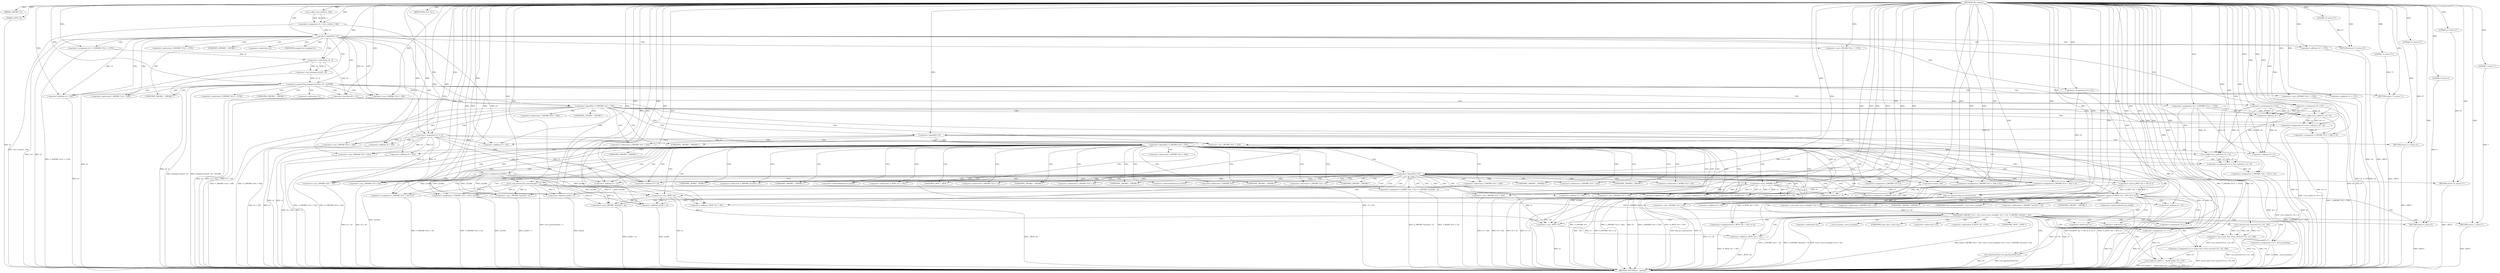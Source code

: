 digraph tftp_connect {  
"1000111" [label = "(METHOD,tftp_connect)" ]
"1000389" [label = "(METHOD_RETURN,int __fastcall)" ]
"1000112" [label = "(PARAM,_DWORD *a1)" ]
"1000113" [label = "(PARAM,_BYTE *a2)" ]
"1000125" [label = "(<operator>.assignment,v4 = Curl_ccalloc(1, 336))" ]
"1000127" [label = "(Curl_ccalloc,Curl_ccalloc(1, 336))" ]
"1000130" [label = "(<operator>.assignment,a1[188] = v4)" ]
"1000136" [label = "(<operator>.logicalNot,!v4)" ]
"1000138" [label = "(RETURN,return 27;,return 27;)" ]
"1000139" [label = "(LITERAL,27,return 27;)" ]
"1000140" [label = "(<operator>.assignment,v5 = v4)" ]
"1000143" [label = "(<operator>.assignment,v6 = *(_DWORD *)(*a1 + 1576))" ]
"1000146" [label = "(<operator>.cast,(_DWORD *)(*a1 + 1576))" ]
"1000148" [label = "(<operator>.addition,*a1 + 1576)" ]
"1000153" [label = "(IDENTIFIER,v6,if ( v6 ))" ]
"1000156" [label = "(<operator>.greaterThan,(unsigned int)(v6 - 8) > 0xFFB0)" ]
"1000157" [label = "(<operator>.cast,(unsigned int)(v6 - 8))" ]
"1000159" [label = "(<operator>.subtraction,v6 - 8)" ]
"1000163" [label = "(RETURN,return 71;,return 71;)" ]
"1000164" [label = "(LITERAL,71,return 71;)" ]
"1000165" [label = "(<operator>.assignment,v8 = *(_DWORD *)(*a1 + 1576))" ]
"1000168" [label = "(<operator>.cast,(_DWORD *)(*a1 + 1576))" ]
"1000170" [label = "(<operator>.addition,*a1 + 1576)" ]
"1000175" [label = "(<operator>.lessThan,v6 < 512)" ]
"1000178" [label = "(<operator>.assignment,v8 = 512)" ]
"1000183" [label = "(<operator>.assignment,v6 = 512)" ]
"1000186" [label = "(<operator>.assignment,v8 = 512)" ]
"1000190" [label = "(<operator>.logicalNot,!*(_DWORD *)(v4 + 328))" ]
"1000192" [label = "(<operator>.cast,(_DWORD *)(v4 + 328))" ]
"1000194" [label = "(<operator>.addition,v4 + 328)" ]
"1000198" [label = "(<operator>.assignment,v9 = Curl_ccalloc(1u, v8 + 4))" ]
"1000200" [label = "(Curl_ccalloc,Curl_ccalloc(1u, v8 + 4))" ]
"1000202" [label = "(<operator>.addition,v8 + 4)" ]
"1000205" [label = "(<operator>.assignment,*(_DWORD *)(v5 + 328) = v9)" ]
"1000207" [label = "(<operator>.cast,(_DWORD *)(v5 + 328))" ]
"1000209" [label = "(<operator>.addition,v5 + 328)" ]
"1000214" [label = "(<operator>.logicalNot,!v9)" ]
"1000216" [label = "(RETURN,return 27;,return 27;)" ]
"1000217" [label = "(LITERAL,27,return 27;)" ]
"1000219" [label = "(<operator>.logicalNot,!*(_DWORD *)(v5 + 332))" ]
"1000221" [label = "(<operator>.cast,(_DWORD *)(v5 + 332))" ]
"1000223" [label = "(<operator>.addition,v5 + 332)" ]
"1000227" [label = "(<operator>.assignment,v10 = Curl_ccalloc(1u, v8 + 4))" ]
"1000229" [label = "(Curl_ccalloc,Curl_ccalloc(1u, v8 + 4))" ]
"1000231" [label = "(<operator>.addition,v8 + 4)" ]
"1000234" [label = "(<operator>.assignment,*(_DWORD *)(v5 + 332) = v10)" ]
"1000236" [label = "(<operator>.cast,(_DWORD *)(v5 + 332))" ]
"1000238" [label = "(<operator>.addition,v5 + 332)" ]
"1000243" [label = "(<operator>.logicalNot,!v10)" ]
"1000245" [label = "(RETURN,return 27;,return 27;)" ]
"1000246" [label = "(LITERAL,27,return 27;)" ]
"1000247" [label = "(Curl_conncontrol,Curl_conncontrol(a1, 1))" ]
"1000250" [label = "(<operator>.assignment,*(_DWORD *)(v5 + 16) = a1)" ]
"1000252" [label = "(<operator>.cast,(_DWORD *)(v5 + 16))" ]
"1000254" [label = "(<operator>.addition,v5 + 16)" ]
"1000258" [label = "(<operator>.assignment,*(_DWORD *)(v5 + 20) = a1[105])" ]
"1000260" [label = "(<operator>.cast,(_DWORD *)(v5 + 20))" ]
"1000262" [label = "(<operator>.addition,v5 + 20)" ]
"1000268" [label = "(<operator>.assignment,*(_DWORD *)v5 = 0)" ]
"1000270" [label = "(<operator>.cast,(_DWORD *)v5)" ]
"1000274" [label = "(<operator>.assignment,*(_DWORD *)(v5 + 8) = -100)" ]
"1000276" [label = "(<operator>.cast,(_DWORD *)(v5 + 8))" ]
"1000278" [label = "(<operator>.addition,v5 + 8)" ]
"1000281" [label = "(<operator>.minus,-100)" ]
"1000283" [label = "(<operator>.assignment,*(_DWORD *)(v5 + 320) = 512)" ]
"1000285" [label = "(<operator>.cast,(_DWORD *)(v5 + 320))" ]
"1000287" [label = "(<operator>.addition,v5 + 320)" ]
"1000291" [label = "(<operator>.assignment,*(_DWORD *)(v5 + 324) = v6)" ]
"1000293" [label = "(<operator>.cast,(_DWORD *)(v5 + 324))" ]
"1000295" [label = "(<operator>.addition,v5 + 324)" ]
"1000299" [label = "(<operator>.assignment,*(_WORD *)(v5 + 52) = *(_DWORD *)(a1[20] + 4))" ]
"1000301" [label = "(<operator>.cast,(_WORD *)(v5 + 52))" ]
"1000303" [label = "(<operator>.addition,v5 + 52)" ]
"1000307" [label = "(<operator>.cast,(_DWORD *)(a1[20] + 4))" ]
"1000309" [label = "(<operator>.addition,a1[20] + 4)" ]
"1000314" [label = "(tftp_set_timeouts,tftp_set_timeouts(v5))" ]
"1000317" [label = "(<operator>.equals,(*((_BYTE *)a1 + 591) & 2) == 0)" ]
"1000318" [label = "(<operator>.and,*((_BYTE *)a1 + 591) & 2)" ]
"1000320" [label = "(<operator>.addition,(_BYTE *)a1 + 591)" ]
"1000321" [label = "(<operator>.cast,(_BYTE *)a1)" ]
"1000329" [label = "(bind,bind(*(_DWORD *)(v5 + 20), (const struct sockaddr *)(v5 + 52), *(_DWORD *)(a1[20] + 16)))" ]
"1000331" [label = "(<operator>.cast,(_DWORD *)(v5 + 20))" ]
"1000333" [label = "(<operator>.addition,v5 + 20)" ]
"1000336" [label = "(<operator>.cast,(const struct sockaddr *)(v5 + 52))" ]
"1000338" [label = "(<operator>.addition,v5 + 52)" ]
"1000342" [label = "(<operator>.cast,(_DWORD *)(a1[20] + 16))" ]
"1000344" [label = "(<operator>.addition,a1[20] + 16)" ]
"1000350" [label = "(<operator>.assignment,v11 = *a1)" ]
"1000354" [label = "(<operator>.assignment,v12 = _errno_location())" ]
"1000357" [label = "(<operator>.assignment,v13 = (const char *)Curl_strerror(*v12, v14, 128))" ]
"1000359" [label = "(<operator>.cast,(const char *)Curl_strerror(*v12, v14, 128))" ]
"1000361" [label = "(Curl_strerror,Curl_strerror(*v12, v14, 128))" ]
"1000366" [label = "(Curl_failf,Curl_failf(v11, \"bind() failed; %s\", v13))" ]
"1000370" [label = "(RETURN,return 7;,return 7;)" ]
"1000371" [label = "(LITERAL,7,return 7;)" ]
"1000372" [label = "(<operators>.assignmentOr,*((_BYTE *)a1 + 591) |= 2u)" ]
"1000374" [label = "(<operator>.addition,(_BYTE *)a1 + 591)" ]
"1000375" [label = "(<operator>.cast,(_BYTE *)a1)" ]
"1000380" [label = "(Curl_pgrsStartNow,Curl_pgrsStartNow(*a1))" ]
"1000383" [label = "(<operator>.assignment,*a2 = 1)" ]
"1000387" [label = "(RETURN,return 0;,return 0;)" ]
"1000388" [label = "(LITERAL,0,return 0;)" ]
"1000145" [label = "(<operator>.indirection,*(_DWORD *)(*a1 + 1576))" ]
"1000147" [label = "(UNKNOWN,_DWORD *,_DWORD *)" ]
"1000149" [label = "(<operator>.indirection,*a1)" ]
"1000158" [label = "(UNKNOWN,unsigned int,unsigned int)" ]
"1000167" [label = "(<operator>.indirection,*(_DWORD *)(*a1 + 1576))" ]
"1000169" [label = "(UNKNOWN,_DWORD *,_DWORD *)" ]
"1000171" [label = "(<operator>.indirection,*a1)" ]
"1000191" [label = "(<operator>.indirection,*(_DWORD *)(v4 + 328))" ]
"1000193" [label = "(UNKNOWN,_DWORD *,_DWORD *)" ]
"1000206" [label = "(<operator>.indirection,*(_DWORD *)(v5 + 328))" ]
"1000208" [label = "(UNKNOWN,_DWORD *,_DWORD *)" ]
"1000220" [label = "(<operator>.indirection,*(_DWORD *)(v5 + 332))" ]
"1000222" [label = "(UNKNOWN,_DWORD *,_DWORD *)" ]
"1000235" [label = "(<operator>.indirection,*(_DWORD *)(v5 + 332))" ]
"1000237" [label = "(UNKNOWN,_DWORD *,_DWORD *)" ]
"1000251" [label = "(<operator>.indirection,*(_DWORD *)(v5 + 16))" ]
"1000253" [label = "(UNKNOWN,_DWORD *,_DWORD *)" ]
"1000259" [label = "(<operator>.indirection,*(_DWORD *)(v5 + 20))" ]
"1000261" [label = "(UNKNOWN,_DWORD *,_DWORD *)" ]
"1000265" [label = "(<operator>.indirectIndexAccess,a1[105])" ]
"1000269" [label = "(<operator>.indirection,*(_DWORD *)v5)" ]
"1000271" [label = "(UNKNOWN,_DWORD *,_DWORD *)" ]
"1000275" [label = "(<operator>.indirection,*(_DWORD *)(v5 + 8))" ]
"1000277" [label = "(UNKNOWN,_DWORD *,_DWORD *)" ]
"1000284" [label = "(<operator>.indirection,*(_DWORD *)(v5 + 320))" ]
"1000286" [label = "(UNKNOWN,_DWORD *,_DWORD *)" ]
"1000292" [label = "(<operator>.indirection,*(_DWORD *)(v5 + 324))" ]
"1000294" [label = "(UNKNOWN,_DWORD *,_DWORD *)" ]
"1000300" [label = "(<operator>.indirection,*(_WORD *)(v5 + 52))" ]
"1000302" [label = "(UNKNOWN,_WORD *,_WORD *)" ]
"1000306" [label = "(<operator>.indirection,*(_DWORD *)(a1[20] + 4))" ]
"1000308" [label = "(UNKNOWN,_DWORD *,_DWORD *)" ]
"1000310" [label = "(<operator>.indirectIndexAccess,a1[20])" ]
"1000319" [label = "(<operator>.indirection,*((_BYTE *)a1 + 591))" ]
"1000322" [label = "(UNKNOWN,_BYTE *,_BYTE *)" ]
"1000330" [label = "(<operator>.indirection,*(_DWORD *)(v5 + 20))" ]
"1000332" [label = "(UNKNOWN,_DWORD *,_DWORD *)" ]
"1000337" [label = "(UNKNOWN,const struct sockaddr *,const struct sockaddr *)" ]
"1000341" [label = "(<operator>.indirection,*(_DWORD *)(a1[20] + 16))" ]
"1000343" [label = "(UNKNOWN,_DWORD *,_DWORD *)" ]
"1000345" [label = "(<operator>.indirectIndexAccess,a1[20])" ]
"1000352" [label = "(<operator>.indirection,*a1)" ]
"1000356" [label = "(_errno_location,_errno_location())" ]
"1000360" [label = "(UNKNOWN,const char *,const char *)" ]
"1000362" [label = "(<operator>.indirection,*v12)" ]
"1000373" [label = "(<operator>.indirection,*((_BYTE *)a1 + 591))" ]
"1000376" [label = "(UNKNOWN,_BYTE *,_BYTE *)" ]
"1000381" [label = "(<operator>.indirection,*a1)" ]
"1000384" [label = "(<operator>.indirection,*a2)" ]
  "1000216" -> "1000389"  [ label = "DDG: <RET>"] 
  "1000138" -> "1000389"  [ label = "DDG: <RET>"] 
  "1000370" -> "1000389"  [ label = "DDG: <RET>"] 
  "1000163" -> "1000389"  [ label = "DDG: <RET>"] 
  "1000165" -> "1000389"  [ label = "DDG: *(_DWORD *)(*a1 + 1576)"] 
  "1000136" -> "1000389"  [ label = "DDG: !v4"] 
  "1000243" -> "1000389"  [ label = "DDG: !v10"] 
  "1000192" -> "1000389"  [ label = "DDG: v4 + 328"] 
  "1000198" -> "1000389"  [ label = "DDG: Curl_ccalloc(1u, v8 + 4)"] 
  "1000293" -> "1000389"  [ label = "DDG: v5 + 324"] 
  "1000113" -> "1000389"  [ label = "DDG: a2"] 
  "1000190" -> "1000389"  [ label = "DDG: *(_DWORD *)(v4 + 328)"] 
  "1000202" -> "1000389"  [ label = "DDG: v8"] 
  "1000125" -> "1000389"  [ label = "DDG: Curl_ccalloc(1, 336)"] 
  "1000350" -> "1000389"  [ label = "DDG: *a1"] 
  "1000221" -> "1000389"  [ label = "DDG: v5 + 332"] 
  "1000238" -> "1000389"  [ label = "DDG: v5"] 
  "1000165" -> "1000389"  [ label = "DDG: v8"] 
  "1000243" -> "1000389"  [ label = "DDG: v10"] 
  "1000342" -> "1000389"  [ label = "DDG: a1[20] + 16"] 
  "1000329" -> "1000389"  [ label = "DDG: *(_DWORD *)(v5 + 20)"] 
  "1000258" -> "1000389"  [ label = "DDG: *(_DWORD *)(v5 + 20)"] 
  "1000318" -> "1000389"  [ label = "DDG: *((_BYTE *)a1 + 591)"] 
  "1000320" -> "1000389"  [ label = "DDG: (_BYTE *)a1"] 
  "1000268" -> "1000389"  [ label = "DDG: *(_DWORD *)v5"] 
  "1000258" -> "1000389"  [ label = "DDG: a1[105]"] 
  "1000140" -> "1000389"  [ label = "DDG: v4"] 
  "1000183" -> "1000389"  [ label = "DDG: v6"] 
  "1000156" -> "1000389"  [ label = "DDG: (unsigned int)(v6 - 8)"] 
  "1000321" -> "1000389"  [ label = "DDG: a1"] 
  "1000361" -> "1000389"  [ label = "DDG: v14"] 
  "1000366" -> "1000389"  [ label = "DDG: v13"] 
  "1000227" -> "1000389"  [ label = "DDG: Curl_ccalloc(1u, v8 + 4)"] 
  "1000380" -> "1000389"  [ label = "DDG: Curl_pgrsStartNow(*a1)"] 
  "1000354" -> "1000389"  [ label = "DDG: v12"] 
  "1000291" -> "1000389"  [ label = "DDG: v6"] 
  "1000354" -> "1000389"  [ label = "DDG: _errno_location()"] 
  "1000383" -> "1000389"  [ label = "DDG: *a2"] 
  "1000136" -> "1000389"  [ label = "DDG: v4"] 
  "1000219" -> "1000389"  [ label = "DDG: *(_DWORD *)(v5 + 332)"] 
  "1000214" -> "1000389"  [ label = "DDG: !v9"] 
  "1000329" -> "1000389"  [ label = "DDG: *(_DWORD *)(a1[20] + 16)"] 
  "1000291" -> "1000389"  [ label = "DDG: *(_DWORD *)(v5 + 324)"] 
  "1000148" -> "1000389"  [ label = "DDG: *a1"] 
  "1000344" -> "1000389"  [ label = "DDG: a1[20]"] 
  "1000309" -> "1000389"  [ label = "DDG: a1[20]"] 
  "1000146" -> "1000389"  [ label = "DDG: *a1 + 1576"] 
  "1000247" -> "1000389"  [ label = "DDG: Curl_conncontrol(a1, 1)"] 
  "1000190" -> "1000389"  [ label = "DDG: !*(_DWORD *)(v4 + 328)"] 
  "1000214" -> "1000389"  [ label = "DDG: v9"] 
  "1000366" -> "1000389"  [ label = "DDG: v11"] 
  "1000157" -> "1000389"  [ label = "DDG: v6 - 8"] 
  "1000231" -> "1000389"  [ label = "DDG: v8"] 
  "1000359" -> "1000389"  [ label = "DDG: Curl_strerror(*v12, v14, 128)"] 
  "1000357" -> "1000389"  [ label = "DDG: (const char *)Curl_strerror(*v12, v14, 128)"] 
  "1000130" -> "1000389"  [ label = "DDG: a1[188]"] 
  "1000314" -> "1000389"  [ label = "DDG: tftp_set_timeouts(v5)"] 
  "1000274" -> "1000389"  [ label = "DDG: *(_DWORD *)(v5 + 8)"] 
  "1000168" -> "1000389"  [ label = "DDG: *a1 + 1576"] 
  "1000301" -> "1000389"  [ label = "DDG: v5 + 52"] 
  "1000366" -> "1000389"  [ label = "DDG: Curl_failf(v11, \"bind() failed; %s\", v13)"] 
  "1000229" -> "1000389"  [ label = "DDG: v8 + 4"] 
  "1000285" -> "1000389"  [ label = "DDG: v5 + 320"] 
  "1000317" -> "1000389"  [ label = "DDG: (*((_BYTE *)a1 + 591) & 2) == 0"] 
  "1000170" -> "1000389"  [ label = "DDG: *a1"] 
  "1000207" -> "1000389"  [ label = "DDG: v5 + 328"] 
  "1000314" -> "1000389"  [ label = "DDG: v5"] 
  "1000274" -> "1000389"  [ label = "DDG: -100"] 
  "1000140" -> "1000389"  [ label = "DDG: v5"] 
  "1000156" -> "1000389"  [ label = "DDG: (unsigned int)(v6 - 8) > 0xFFB0"] 
  "1000299" -> "1000389"  [ label = "DDG: *(_DWORD *)(a1[20] + 4)"] 
  "1000205" -> "1000389"  [ label = "DDG: *(_DWORD *)(v5 + 328)"] 
  "1000329" -> "1000389"  [ label = "DDG: (const struct sockaddr *)(v5 + 52)"] 
  "1000299" -> "1000389"  [ label = "DDG: *(_WORD *)(v5 + 52)"] 
  "1000186" -> "1000389"  [ label = "DDG: v8"] 
  "1000329" -> "1000389"  [ label = "DDG: bind(*(_DWORD *)(v5 + 20), (const struct sockaddr *)(v5 + 52), *(_DWORD *)(a1[20] + 16))"] 
  "1000375" -> "1000389"  [ label = "DDG: a1"] 
  "1000175" -> "1000389"  [ label = "DDG: v6"] 
  "1000178" -> "1000389"  [ label = "DDG: v8"] 
  "1000338" -> "1000389"  [ label = "DDG: v5"] 
  "1000374" -> "1000389"  [ label = "DDG: (_BYTE *)a1"] 
  "1000276" -> "1000389"  [ label = "DDG: v5 + 8"] 
  "1000143" -> "1000389"  [ label = "DDG: *(_DWORD *)(*a1 + 1576)"] 
  "1000209" -> "1000389"  [ label = "DDG: v5"] 
  "1000283" -> "1000389"  [ label = "DDG: *(_DWORD *)(v5 + 320)"] 
  "1000236" -> "1000389"  [ label = "DDG: v5 + 332"] 
  "1000159" -> "1000389"  [ label = "DDG: v6"] 
  "1000252" -> "1000389"  [ label = "DDG: v5 + 16"] 
  "1000307" -> "1000389"  [ label = "DDG: a1[20] + 4"] 
  "1000194" -> "1000389"  [ label = "DDG: v4"] 
  "1000317" -> "1000389"  [ label = "DDG: *((_BYTE *)a1 + 591) & 2"] 
  "1000372" -> "1000389"  [ label = "DDG: *((_BYTE *)a1 + 591)"] 
  "1000200" -> "1000389"  [ label = "DDG: v8 + 4"] 
  "1000175" -> "1000389"  [ label = "DDG: v6 < 512"] 
  "1000260" -> "1000389"  [ label = "DDG: v5 + 20"] 
  "1000336" -> "1000389"  [ label = "DDG: v5 + 52"] 
  "1000380" -> "1000389"  [ label = "DDG: *a1"] 
  "1000361" -> "1000389"  [ label = "DDG: *v12"] 
  "1000219" -> "1000389"  [ label = "DDG: !*(_DWORD *)(v5 + 332)"] 
  "1000234" -> "1000389"  [ label = "DDG: *(_DWORD *)(v5 + 332)"] 
  "1000250" -> "1000389"  [ label = "DDG: *(_DWORD *)(v5 + 16)"] 
  "1000331" -> "1000389"  [ label = "DDG: v5 + 20"] 
  "1000387" -> "1000389"  [ label = "DDG: <RET>"] 
  "1000245" -> "1000389"  [ label = "DDG: <RET>"] 
  "1000111" -> "1000112"  [ label = "DDG: "] 
  "1000111" -> "1000113"  [ label = "DDG: "] 
  "1000127" -> "1000125"  [ label = "DDG: 1"] 
  "1000127" -> "1000125"  [ label = "DDG: 336"] 
  "1000111" -> "1000125"  [ label = "DDG: "] 
  "1000111" -> "1000127"  [ label = "DDG: "] 
  "1000125" -> "1000130"  [ label = "DDG: v4"] 
  "1000111" -> "1000130"  [ label = "DDG: "] 
  "1000111" -> "1000136"  [ label = "DDG: "] 
  "1000125" -> "1000136"  [ label = "DDG: v4"] 
  "1000139" -> "1000138"  [ label = "DDG: 27"] 
  "1000111" -> "1000138"  [ label = "DDG: "] 
  "1000111" -> "1000139"  [ label = "DDG: "] 
  "1000136" -> "1000140"  [ label = "DDG: v4"] 
  "1000111" -> "1000140"  [ label = "DDG: "] 
  "1000111" -> "1000143"  [ label = "DDG: "] 
  "1000111" -> "1000146"  [ label = "DDG: "] 
  "1000111" -> "1000148"  [ label = "DDG: "] 
  "1000111" -> "1000153"  [ label = "DDG: "] 
  "1000157" -> "1000156"  [ label = "DDG: v6 - 8"] 
  "1000159" -> "1000157"  [ label = "DDG: v6"] 
  "1000159" -> "1000157"  [ label = "DDG: 8"] 
  "1000143" -> "1000159"  [ label = "DDG: v6"] 
  "1000111" -> "1000159"  [ label = "DDG: "] 
  "1000111" -> "1000156"  [ label = "DDG: "] 
  "1000164" -> "1000163"  [ label = "DDG: 71"] 
  "1000111" -> "1000163"  [ label = "DDG: "] 
  "1000111" -> "1000164"  [ label = "DDG: "] 
  "1000111" -> "1000165"  [ label = "DDG: "] 
  "1000111" -> "1000168"  [ label = "DDG: "] 
  "1000111" -> "1000170"  [ label = "DDG: "] 
  "1000159" -> "1000175"  [ label = "DDG: v6"] 
  "1000111" -> "1000175"  [ label = "DDG: "] 
  "1000111" -> "1000178"  [ label = "DDG: "] 
  "1000111" -> "1000183"  [ label = "DDG: "] 
  "1000111" -> "1000186"  [ label = "DDG: "] 
  "1000111" -> "1000192"  [ label = "DDG: "] 
  "1000136" -> "1000192"  [ label = "DDG: v4"] 
  "1000111" -> "1000194"  [ label = "DDG: "] 
  "1000136" -> "1000194"  [ label = "DDG: v4"] 
  "1000200" -> "1000198"  [ label = "DDG: 1u"] 
  "1000200" -> "1000198"  [ label = "DDG: v8 + 4"] 
  "1000111" -> "1000198"  [ label = "DDG: "] 
  "1000111" -> "1000200"  [ label = "DDG: "] 
  "1000165" -> "1000200"  [ label = "DDG: v8"] 
  "1000186" -> "1000200"  [ label = "DDG: v8"] 
  "1000178" -> "1000200"  [ label = "DDG: v8"] 
  "1000165" -> "1000202"  [ label = "DDG: v8"] 
  "1000186" -> "1000202"  [ label = "DDG: v8"] 
  "1000178" -> "1000202"  [ label = "DDG: v8"] 
  "1000111" -> "1000202"  [ label = "DDG: "] 
  "1000198" -> "1000205"  [ label = "DDG: v9"] 
  "1000111" -> "1000205"  [ label = "DDG: "] 
  "1000140" -> "1000207"  [ label = "DDG: v5"] 
  "1000111" -> "1000207"  [ label = "DDG: "] 
  "1000140" -> "1000209"  [ label = "DDG: v5"] 
  "1000111" -> "1000209"  [ label = "DDG: "] 
  "1000111" -> "1000214"  [ label = "DDG: "] 
  "1000198" -> "1000214"  [ label = "DDG: v9"] 
  "1000217" -> "1000216"  [ label = "DDG: 27"] 
  "1000111" -> "1000216"  [ label = "DDG: "] 
  "1000111" -> "1000217"  [ label = "DDG: "] 
  "1000140" -> "1000221"  [ label = "DDG: v5"] 
  "1000111" -> "1000221"  [ label = "DDG: "] 
  "1000140" -> "1000223"  [ label = "DDG: v5"] 
  "1000111" -> "1000223"  [ label = "DDG: "] 
  "1000229" -> "1000227"  [ label = "DDG: 1u"] 
  "1000229" -> "1000227"  [ label = "DDG: v8 + 4"] 
  "1000111" -> "1000227"  [ label = "DDG: "] 
  "1000111" -> "1000229"  [ label = "DDG: "] 
  "1000165" -> "1000229"  [ label = "DDG: v8"] 
  "1000186" -> "1000229"  [ label = "DDG: v8"] 
  "1000178" -> "1000229"  [ label = "DDG: v8"] 
  "1000165" -> "1000231"  [ label = "DDG: v8"] 
  "1000186" -> "1000231"  [ label = "DDG: v8"] 
  "1000178" -> "1000231"  [ label = "DDG: v8"] 
  "1000111" -> "1000231"  [ label = "DDG: "] 
  "1000227" -> "1000234"  [ label = "DDG: v10"] 
  "1000111" -> "1000234"  [ label = "DDG: "] 
  "1000111" -> "1000236"  [ label = "DDG: "] 
  "1000140" -> "1000236"  [ label = "DDG: v5"] 
  "1000111" -> "1000238"  [ label = "DDG: "] 
  "1000140" -> "1000238"  [ label = "DDG: v5"] 
  "1000111" -> "1000243"  [ label = "DDG: "] 
  "1000227" -> "1000243"  [ label = "DDG: v10"] 
  "1000246" -> "1000245"  [ label = "DDG: 27"] 
  "1000111" -> "1000245"  [ label = "DDG: "] 
  "1000111" -> "1000246"  [ label = "DDG: "] 
  "1000130" -> "1000247"  [ label = "DDG: a1[188]"] 
  "1000111" -> "1000247"  [ label = "DDG: "] 
  "1000130" -> "1000250"  [ label = "DDG: a1[188]"] 
  "1000247" -> "1000250"  [ label = "DDG: a1"] 
  "1000111" -> "1000250"  [ label = "DDG: "] 
  "1000111" -> "1000252"  [ label = "DDG: "] 
  "1000140" -> "1000252"  [ label = "DDG: v5"] 
  "1000111" -> "1000254"  [ label = "DDG: "] 
  "1000140" -> "1000254"  [ label = "DDG: v5"] 
  "1000130" -> "1000258"  [ label = "DDG: a1[188]"] 
  "1000247" -> "1000258"  [ label = "DDG: a1"] 
  "1000111" -> "1000258"  [ label = "DDG: "] 
  "1000111" -> "1000260"  [ label = "DDG: "] 
  "1000140" -> "1000260"  [ label = "DDG: v5"] 
  "1000111" -> "1000262"  [ label = "DDG: "] 
  "1000140" -> "1000262"  [ label = "DDG: v5"] 
  "1000111" -> "1000268"  [ label = "DDG: "] 
  "1000111" -> "1000270"  [ label = "DDG: "] 
  "1000140" -> "1000270"  [ label = "DDG: v5"] 
  "1000281" -> "1000274"  [ label = "DDG: 100"] 
  "1000270" -> "1000276"  [ label = "DDG: v5"] 
  "1000111" -> "1000276"  [ label = "DDG: "] 
  "1000270" -> "1000278"  [ label = "DDG: v5"] 
  "1000111" -> "1000278"  [ label = "DDG: "] 
  "1000111" -> "1000281"  [ label = "DDG: "] 
  "1000111" -> "1000283"  [ label = "DDG: "] 
  "1000111" -> "1000285"  [ label = "DDG: "] 
  "1000270" -> "1000285"  [ label = "DDG: v5"] 
  "1000111" -> "1000287"  [ label = "DDG: "] 
  "1000270" -> "1000287"  [ label = "DDG: v5"] 
  "1000183" -> "1000291"  [ label = "DDG: v6"] 
  "1000175" -> "1000291"  [ label = "DDG: v6"] 
  "1000111" -> "1000291"  [ label = "DDG: "] 
  "1000111" -> "1000293"  [ label = "DDG: "] 
  "1000270" -> "1000293"  [ label = "DDG: v5"] 
  "1000111" -> "1000295"  [ label = "DDG: "] 
  "1000270" -> "1000295"  [ label = "DDG: v5"] 
  "1000111" -> "1000301"  [ label = "DDG: "] 
  "1000270" -> "1000301"  [ label = "DDG: v5"] 
  "1000111" -> "1000303"  [ label = "DDG: "] 
  "1000270" -> "1000303"  [ label = "DDG: v5"] 
  "1000130" -> "1000307"  [ label = "DDG: a1[188]"] 
  "1000247" -> "1000307"  [ label = "DDG: a1"] 
  "1000111" -> "1000307"  [ label = "DDG: "] 
  "1000130" -> "1000309"  [ label = "DDG: a1[188]"] 
  "1000247" -> "1000309"  [ label = "DDG: a1"] 
  "1000111" -> "1000309"  [ label = "DDG: "] 
  "1000111" -> "1000314"  [ label = "DDG: "] 
  "1000270" -> "1000314"  [ label = "DDG: v5"] 
  "1000318" -> "1000317"  [ label = "DDG: *((_BYTE *)a1 + 591)"] 
  "1000318" -> "1000317"  [ label = "DDG: 2"] 
  "1000321" -> "1000320"  [ label = "DDG: a1"] 
  "1000130" -> "1000321"  [ label = "DDG: a1[188]"] 
  "1000111" -> "1000321"  [ label = "DDG: "] 
  "1000247" -> "1000321"  [ label = "DDG: a1"] 
  "1000111" -> "1000320"  [ label = "DDG: "] 
  "1000111" -> "1000318"  [ label = "DDG: "] 
  "1000111" -> "1000317"  [ label = "DDG: "] 
  "1000258" -> "1000329"  [ label = "DDG: *(_DWORD *)(v5 + 20)"] 
  "1000314" -> "1000331"  [ label = "DDG: v5"] 
  "1000111" -> "1000331"  [ label = "DDG: "] 
  "1000314" -> "1000333"  [ label = "DDG: v5"] 
  "1000111" -> "1000333"  [ label = "DDG: "] 
  "1000336" -> "1000329"  [ label = "DDG: v5 + 52"] 
  "1000111" -> "1000336"  [ label = "DDG: "] 
  "1000314" -> "1000336"  [ label = "DDG: v5"] 
  "1000111" -> "1000338"  [ label = "DDG: "] 
  "1000314" -> "1000338"  [ label = "DDG: v5"] 
  "1000321" -> "1000342"  [ label = "DDG: a1"] 
  "1000130" -> "1000342"  [ label = "DDG: a1[188]"] 
  "1000247" -> "1000342"  [ label = "DDG: a1"] 
  "1000111" -> "1000342"  [ label = "DDG: "] 
  "1000321" -> "1000344"  [ label = "DDG: a1"] 
  "1000130" -> "1000344"  [ label = "DDG: a1[188]"] 
  "1000247" -> "1000344"  [ label = "DDG: a1"] 
  "1000111" -> "1000344"  [ label = "DDG: "] 
  "1000111" -> "1000350"  [ label = "DDG: "] 
  "1000111" -> "1000354"  [ label = "DDG: "] 
  "1000359" -> "1000357"  [ label = "DDG: Curl_strerror(*v12, v14, 128)"] 
  "1000111" -> "1000357"  [ label = "DDG: "] 
  "1000361" -> "1000359"  [ label = "DDG: *v12"] 
  "1000361" -> "1000359"  [ label = "DDG: v14"] 
  "1000361" -> "1000359"  [ label = "DDG: 128"] 
  "1000111" -> "1000361"  [ label = "DDG: "] 
  "1000350" -> "1000366"  [ label = "DDG: v11"] 
  "1000111" -> "1000366"  [ label = "DDG: "] 
  "1000357" -> "1000366"  [ label = "DDG: v13"] 
  "1000371" -> "1000370"  [ label = "DDG: 7"] 
  "1000111" -> "1000370"  [ label = "DDG: "] 
  "1000111" -> "1000371"  [ label = "DDG: "] 
  "1000111" -> "1000372"  [ label = "DDG: "] 
  "1000318" -> "1000372"  [ label = "DDG: *((_BYTE *)a1 + 591)"] 
  "1000375" -> "1000374"  [ label = "DDG: a1"] 
  "1000321" -> "1000375"  [ label = "DDG: a1"] 
  "1000130" -> "1000375"  [ label = "DDG: a1[188]"] 
  "1000111" -> "1000375"  [ label = "DDG: "] 
  "1000247" -> "1000375"  [ label = "DDG: a1"] 
  "1000111" -> "1000374"  [ label = "DDG: "] 
  "1000111" -> "1000383"  [ label = "DDG: "] 
  "1000388" -> "1000387"  [ label = "DDG: 0"] 
  "1000111" -> "1000387"  [ label = "DDG: "] 
  "1000111" -> "1000388"  [ label = "DDG: "] 
  "1000136" -> "1000143"  [ label = "CDG: "] 
  "1000136" -> "1000140"  [ label = "CDG: "] 
  "1000136" -> "1000138"  [ label = "CDG: "] 
  "1000136" -> "1000149"  [ label = "CDG: "] 
  "1000136" -> "1000148"  [ label = "CDG: "] 
  "1000136" -> "1000147"  [ label = "CDG: "] 
  "1000136" -> "1000146"  [ label = "CDG: "] 
  "1000136" -> "1000145"  [ label = "CDG: "] 
  "1000136" -> "1000159"  [ label = "CDG: "] 
  "1000136" -> "1000158"  [ label = "CDG: "] 
  "1000136" -> "1000157"  [ label = "CDG: "] 
  "1000136" -> "1000156"  [ label = "CDG: "] 
  "1000136" -> "1000192"  [ label = "CDG: "] 
  "1000136" -> "1000191"  [ label = "CDG: "] 
  "1000136" -> "1000190"  [ label = "CDG: "] 
  "1000136" -> "1000186"  [ label = "CDG: "] 
  "1000136" -> "1000183"  [ label = "CDG: "] 
  "1000136" -> "1000194"  [ label = "CDG: "] 
  "1000136" -> "1000193"  [ label = "CDG: "] 
  "1000156" -> "1000175"  [ label = "CDG: "] 
  "1000156" -> "1000171"  [ label = "CDG: "] 
  "1000156" -> "1000170"  [ label = "CDG: "] 
  "1000156" -> "1000169"  [ label = "CDG: "] 
  "1000156" -> "1000168"  [ label = "CDG: "] 
  "1000156" -> "1000167"  [ label = "CDG: "] 
  "1000156" -> "1000165"  [ label = "CDG: "] 
  "1000156" -> "1000163"  [ label = "CDG: "] 
  "1000156" -> "1000192"  [ label = "CDG: "] 
  "1000156" -> "1000191"  [ label = "CDG: "] 
  "1000156" -> "1000190"  [ label = "CDG: "] 
  "1000156" -> "1000194"  [ label = "CDG: "] 
  "1000156" -> "1000193"  [ label = "CDG: "] 
  "1000175" -> "1000178"  [ label = "CDG: "] 
  "1000190" -> "1000208"  [ label = "CDG: "] 
  "1000190" -> "1000207"  [ label = "CDG: "] 
  "1000190" -> "1000206"  [ label = "CDG: "] 
  "1000190" -> "1000205"  [ label = "CDG: "] 
  "1000190" -> "1000202"  [ label = "CDG: "] 
  "1000190" -> "1000200"  [ label = "CDG: "] 
  "1000190" -> "1000198"  [ label = "CDG: "] 
  "1000190" -> "1000223"  [ label = "CDG: "] 
  "1000190" -> "1000222"  [ label = "CDG: "] 
  "1000190" -> "1000221"  [ label = "CDG: "] 
  "1000190" -> "1000220"  [ label = "CDG: "] 
  "1000190" -> "1000219"  [ label = "CDG: "] 
  "1000190" -> "1000214"  [ label = "CDG: "] 
  "1000190" -> "1000209"  [ label = "CDG: "] 
  "1000214" -> "1000223"  [ label = "CDG: "] 
  "1000214" -> "1000222"  [ label = "CDG: "] 
  "1000214" -> "1000221"  [ label = "CDG: "] 
  "1000214" -> "1000220"  [ label = "CDG: "] 
  "1000214" -> "1000219"  [ label = "CDG: "] 
  "1000214" -> "1000216"  [ label = "CDG: "] 
  "1000219" -> "1000238"  [ label = "CDG: "] 
  "1000219" -> "1000237"  [ label = "CDG: "] 
  "1000219" -> "1000236"  [ label = "CDG: "] 
  "1000219" -> "1000235"  [ label = "CDG: "] 
  "1000219" -> "1000234"  [ label = "CDG: "] 
  "1000219" -> "1000231"  [ label = "CDG: "] 
  "1000219" -> "1000229"  [ label = "CDG: "] 
  "1000219" -> "1000227"  [ label = "CDG: "] 
  "1000219" -> "1000254"  [ label = "CDG: "] 
  "1000219" -> "1000253"  [ label = "CDG: "] 
  "1000219" -> "1000252"  [ label = "CDG: "] 
  "1000219" -> "1000251"  [ label = "CDG: "] 
  "1000219" -> "1000250"  [ label = "CDG: "] 
  "1000219" -> "1000247"  [ label = "CDG: "] 
  "1000219" -> "1000243"  [ label = "CDG: "] 
  "1000219" -> "1000271"  [ label = "CDG: "] 
  "1000219" -> "1000270"  [ label = "CDG: "] 
  "1000219" -> "1000269"  [ label = "CDG: "] 
  "1000219" -> "1000268"  [ label = "CDG: "] 
  "1000219" -> "1000265"  [ label = "CDG: "] 
  "1000219" -> "1000262"  [ label = "CDG: "] 
  "1000219" -> "1000261"  [ label = "CDG: "] 
  "1000219" -> "1000260"  [ label = "CDG: "] 
  "1000219" -> "1000259"  [ label = "CDG: "] 
  "1000219" -> "1000258"  [ label = "CDG: "] 
  "1000219" -> "1000287"  [ label = "CDG: "] 
  "1000219" -> "1000286"  [ label = "CDG: "] 
  "1000219" -> "1000285"  [ label = "CDG: "] 
  "1000219" -> "1000284"  [ label = "CDG: "] 
  "1000219" -> "1000283"  [ label = "CDG: "] 
  "1000219" -> "1000281"  [ label = "CDG: "] 
  "1000219" -> "1000278"  [ label = "CDG: "] 
  "1000219" -> "1000277"  [ label = "CDG: "] 
  "1000219" -> "1000276"  [ label = "CDG: "] 
  "1000219" -> "1000275"  [ label = "CDG: "] 
  "1000219" -> "1000274"  [ label = "CDG: "] 
  "1000219" -> "1000303"  [ label = "CDG: "] 
  "1000219" -> "1000302"  [ label = "CDG: "] 
  "1000219" -> "1000301"  [ label = "CDG: "] 
  "1000219" -> "1000300"  [ label = "CDG: "] 
  "1000219" -> "1000299"  [ label = "CDG: "] 
  "1000219" -> "1000295"  [ label = "CDG: "] 
  "1000219" -> "1000294"  [ label = "CDG: "] 
  "1000219" -> "1000293"  [ label = "CDG: "] 
  "1000219" -> "1000292"  [ label = "CDG: "] 
  "1000219" -> "1000291"  [ label = "CDG: "] 
  "1000219" -> "1000320"  [ label = "CDG: "] 
  "1000219" -> "1000319"  [ label = "CDG: "] 
  "1000219" -> "1000318"  [ label = "CDG: "] 
  "1000219" -> "1000317"  [ label = "CDG: "] 
  "1000219" -> "1000314"  [ label = "CDG: "] 
  "1000219" -> "1000310"  [ label = "CDG: "] 
  "1000219" -> "1000309"  [ label = "CDG: "] 
  "1000219" -> "1000308"  [ label = "CDG: "] 
  "1000219" -> "1000307"  [ label = "CDG: "] 
  "1000219" -> "1000306"  [ label = "CDG: "] 
  "1000219" -> "1000322"  [ label = "CDG: "] 
  "1000219" -> "1000321"  [ label = "CDG: "] 
  "1000243" -> "1000254"  [ label = "CDG: "] 
  "1000243" -> "1000253"  [ label = "CDG: "] 
  "1000243" -> "1000252"  [ label = "CDG: "] 
  "1000243" -> "1000251"  [ label = "CDG: "] 
  "1000243" -> "1000250"  [ label = "CDG: "] 
  "1000243" -> "1000247"  [ label = "CDG: "] 
  "1000243" -> "1000245"  [ label = "CDG: "] 
  "1000243" -> "1000271"  [ label = "CDG: "] 
  "1000243" -> "1000270"  [ label = "CDG: "] 
  "1000243" -> "1000269"  [ label = "CDG: "] 
  "1000243" -> "1000268"  [ label = "CDG: "] 
  "1000243" -> "1000265"  [ label = "CDG: "] 
  "1000243" -> "1000262"  [ label = "CDG: "] 
  "1000243" -> "1000261"  [ label = "CDG: "] 
  "1000243" -> "1000260"  [ label = "CDG: "] 
  "1000243" -> "1000259"  [ label = "CDG: "] 
  "1000243" -> "1000258"  [ label = "CDG: "] 
  "1000243" -> "1000287"  [ label = "CDG: "] 
  "1000243" -> "1000286"  [ label = "CDG: "] 
  "1000243" -> "1000285"  [ label = "CDG: "] 
  "1000243" -> "1000284"  [ label = "CDG: "] 
  "1000243" -> "1000283"  [ label = "CDG: "] 
  "1000243" -> "1000281"  [ label = "CDG: "] 
  "1000243" -> "1000278"  [ label = "CDG: "] 
  "1000243" -> "1000277"  [ label = "CDG: "] 
  "1000243" -> "1000276"  [ label = "CDG: "] 
  "1000243" -> "1000275"  [ label = "CDG: "] 
  "1000243" -> "1000274"  [ label = "CDG: "] 
  "1000243" -> "1000303"  [ label = "CDG: "] 
  "1000243" -> "1000302"  [ label = "CDG: "] 
  "1000243" -> "1000301"  [ label = "CDG: "] 
  "1000243" -> "1000300"  [ label = "CDG: "] 
  "1000243" -> "1000299"  [ label = "CDG: "] 
  "1000243" -> "1000295"  [ label = "CDG: "] 
  "1000243" -> "1000294"  [ label = "CDG: "] 
  "1000243" -> "1000293"  [ label = "CDG: "] 
  "1000243" -> "1000292"  [ label = "CDG: "] 
  "1000243" -> "1000291"  [ label = "CDG: "] 
  "1000243" -> "1000320"  [ label = "CDG: "] 
  "1000243" -> "1000319"  [ label = "CDG: "] 
  "1000243" -> "1000318"  [ label = "CDG: "] 
  "1000243" -> "1000317"  [ label = "CDG: "] 
  "1000243" -> "1000314"  [ label = "CDG: "] 
  "1000243" -> "1000310"  [ label = "CDG: "] 
  "1000243" -> "1000309"  [ label = "CDG: "] 
  "1000243" -> "1000308"  [ label = "CDG: "] 
  "1000243" -> "1000307"  [ label = "CDG: "] 
  "1000243" -> "1000306"  [ label = "CDG: "] 
  "1000243" -> "1000322"  [ label = "CDG: "] 
  "1000243" -> "1000321"  [ label = "CDG: "] 
  "1000317" -> "1000336"  [ label = "CDG: "] 
  "1000317" -> "1000333"  [ label = "CDG: "] 
  "1000317" -> "1000332"  [ label = "CDG: "] 
  "1000317" -> "1000331"  [ label = "CDG: "] 
  "1000317" -> "1000330"  [ label = "CDG: "] 
  "1000317" -> "1000329"  [ label = "CDG: "] 
  "1000317" -> "1000345"  [ label = "CDG: "] 
  "1000317" -> "1000344"  [ label = "CDG: "] 
  "1000317" -> "1000343"  [ label = "CDG: "] 
  "1000317" -> "1000342"  [ label = "CDG: "] 
  "1000317" -> "1000341"  [ label = "CDG: "] 
  "1000317" -> "1000338"  [ label = "CDG: "] 
  "1000317" -> "1000337"  [ label = "CDG: "] 
  "1000317" -> "1000384"  [ label = "CDG: "] 
  "1000317" -> "1000383"  [ label = "CDG: "] 
  "1000317" -> "1000381"  [ label = "CDG: "] 
  "1000317" -> "1000380"  [ label = "CDG: "] 
  "1000317" -> "1000387"  [ label = "CDG: "] 
  "1000329" -> "1000352"  [ label = "CDG: "] 
  "1000329" -> "1000350"  [ label = "CDG: "] 
  "1000329" -> "1000366"  [ label = "CDG: "] 
  "1000329" -> "1000362"  [ label = "CDG: "] 
  "1000329" -> "1000361"  [ label = "CDG: "] 
  "1000329" -> "1000360"  [ label = "CDG: "] 
  "1000329" -> "1000359"  [ label = "CDG: "] 
  "1000329" -> "1000357"  [ label = "CDG: "] 
  "1000329" -> "1000356"  [ label = "CDG: "] 
  "1000329" -> "1000354"  [ label = "CDG: "] 
  "1000329" -> "1000384"  [ label = "CDG: "] 
  "1000329" -> "1000383"  [ label = "CDG: "] 
  "1000329" -> "1000381"  [ label = "CDG: "] 
  "1000329" -> "1000380"  [ label = "CDG: "] 
  "1000329" -> "1000376"  [ label = "CDG: "] 
  "1000329" -> "1000375"  [ label = "CDG: "] 
  "1000329" -> "1000374"  [ label = "CDG: "] 
  "1000329" -> "1000373"  [ label = "CDG: "] 
  "1000329" -> "1000372"  [ label = "CDG: "] 
  "1000329" -> "1000370"  [ label = "CDG: "] 
  "1000329" -> "1000387"  [ label = "CDG: "] 
}
